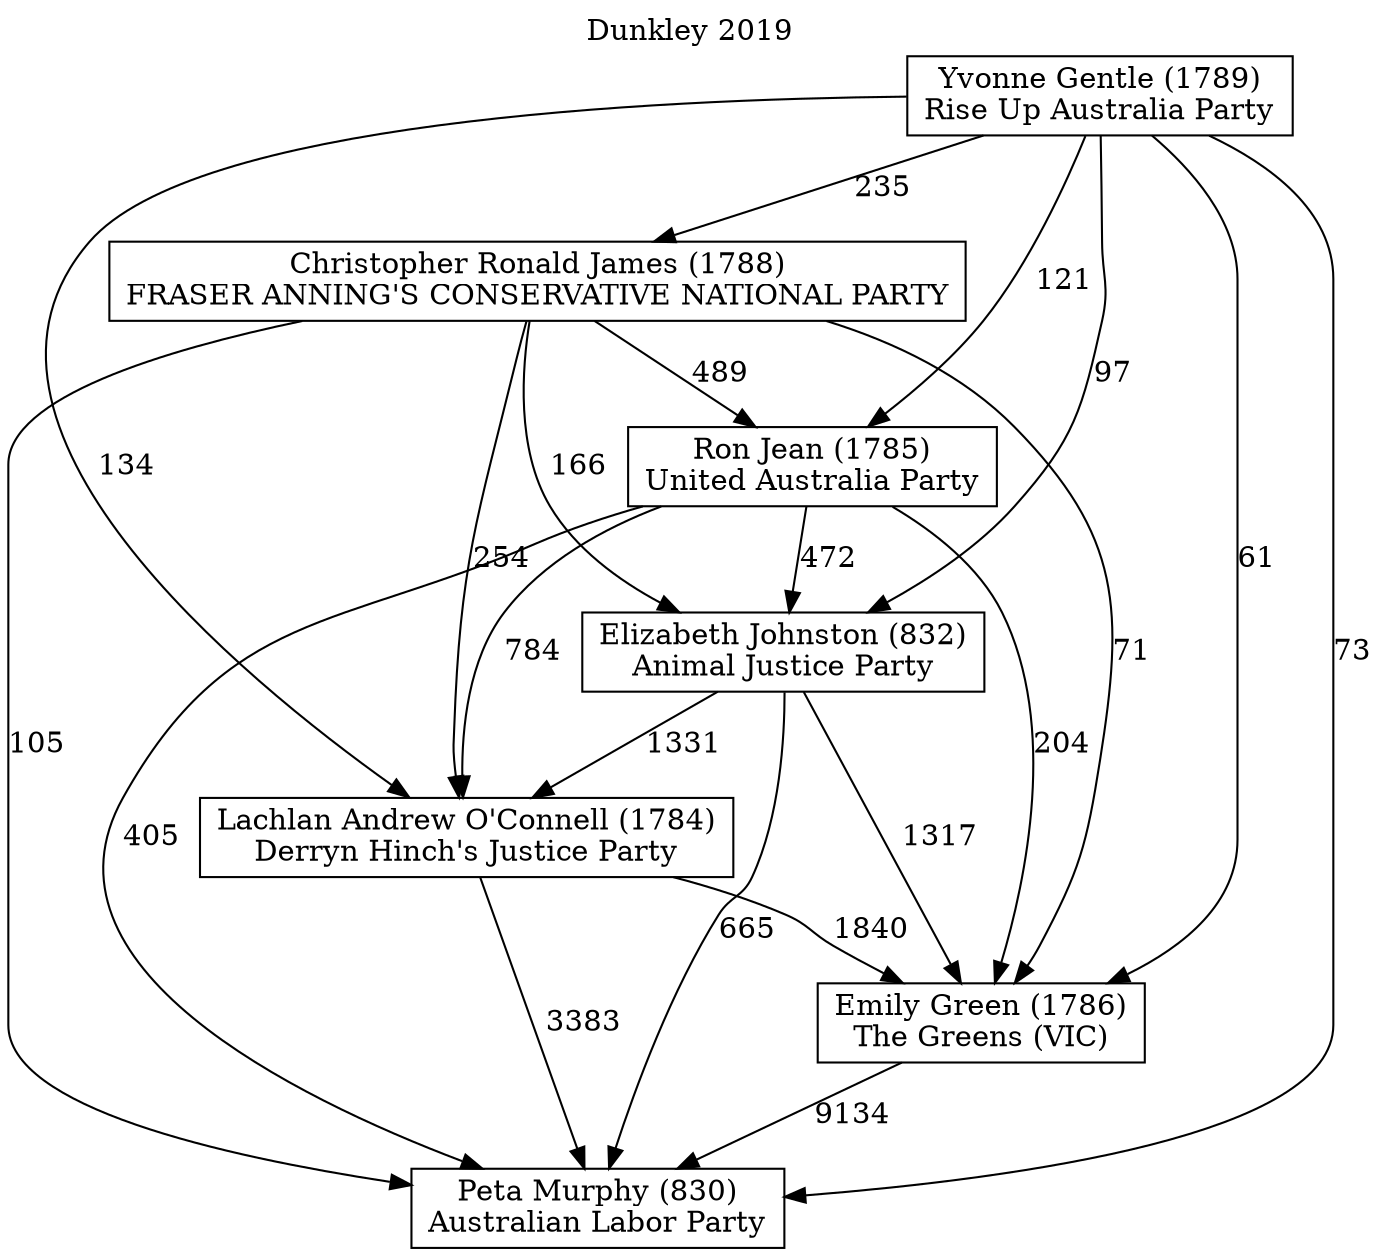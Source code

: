 // House preference flow
digraph "Peta Murphy (830)_Dunkley_2019" {
	graph [label="Dunkley 2019" labelloc=t mclimit=10]
	node [shape=box]
	"Christopher Ronald James (1788)" [label="Christopher Ronald James (1788)
FRASER ANNING'S CONSERVATIVE NATIONAL PARTY"]
	"Elizabeth Johnston (832)" [label="Elizabeth Johnston (832)
Animal Justice Party"]
	"Emily Green (1786)" [label="Emily Green (1786)
The Greens (VIC)"]
	"Lachlan Andrew O'Connell (1784)" [label="Lachlan Andrew O'Connell (1784)
Derryn Hinch's Justice Party"]
	"Peta Murphy (830)" [label="Peta Murphy (830)
Australian Labor Party"]
	"Ron Jean (1785)" [label="Ron Jean (1785)
United Australia Party"]
	"Yvonne Gentle (1789)" [label="Yvonne Gentle (1789)
Rise Up Australia Party"]
	"Christopher Ronald James (1788)" -> "Elizabeth Johnston (832)" [label=166]
	"Christopher Ronald James (1788)" -> "Emily Green (1786)" [label=71]
	"Christopher Ronald James (1788)" -> "Lachlan Andrew O'Connell (1784)" [label=254]
	"Christopher Ronald James (1788)" -> "Peta Murphy (830)" [label=105]
	"Christopher Ronald James (1788)" -> "Ron Jean (1785)" [label=489]
	"Elizabeth Johnston (832)" -> "Emily Green (1786)" [label=1317]
	"Elizabeth Johnston (832)" -> "Lachlan Andrew O'Connell (1784)" [label=1331]
	"Elizabeth Johnston (832)" -> "Peta Murphy (830)" [label=665]
	"Emily Green (1786)" -> "Peta Murphy (830)" [label=9134]
	"Lachlan Andrew O'Connell (1784)" -> "Emily Green (1786)" [label=1840]
	"Lachlan Andrew O'Connell (1784)" -> "Peta Murphy (830)" [label=3383]
	"Ron Jean (1785)" -> "Elizabeth Johnston (832)" [label=472]
	"Ron Jean (1785)" -> "Emily Green (1786)" [label=204]
	"Ron Jean (1785)" -> "Lachlan Andrew O'Connell (1784)" [label=784]
	"Ron Jean (1785)" -> "Peta Murphy (830)" [label=405]
	"Yvonne Gentle (1789)" -> "Christopher Ronald James (1788)" [label=235]
	"Yvonne Gentle (1789)" -> "Elizabeth Johnston (832)" [label=97]
	"Yvonne Gentle (1789)" -> "Emily Green (1786)" [label=61]
	"Yvonne Gentle (1789)" -> "Lachlan Andrew O'Connell (1784)" [label=134]
	"Yvonne Gentle (1789)" -> "Peta Murphy (830)" [label=73]
	"Yvonne Gentle (1789)" -> "Ron Jean (1785)" [label=121]
}
